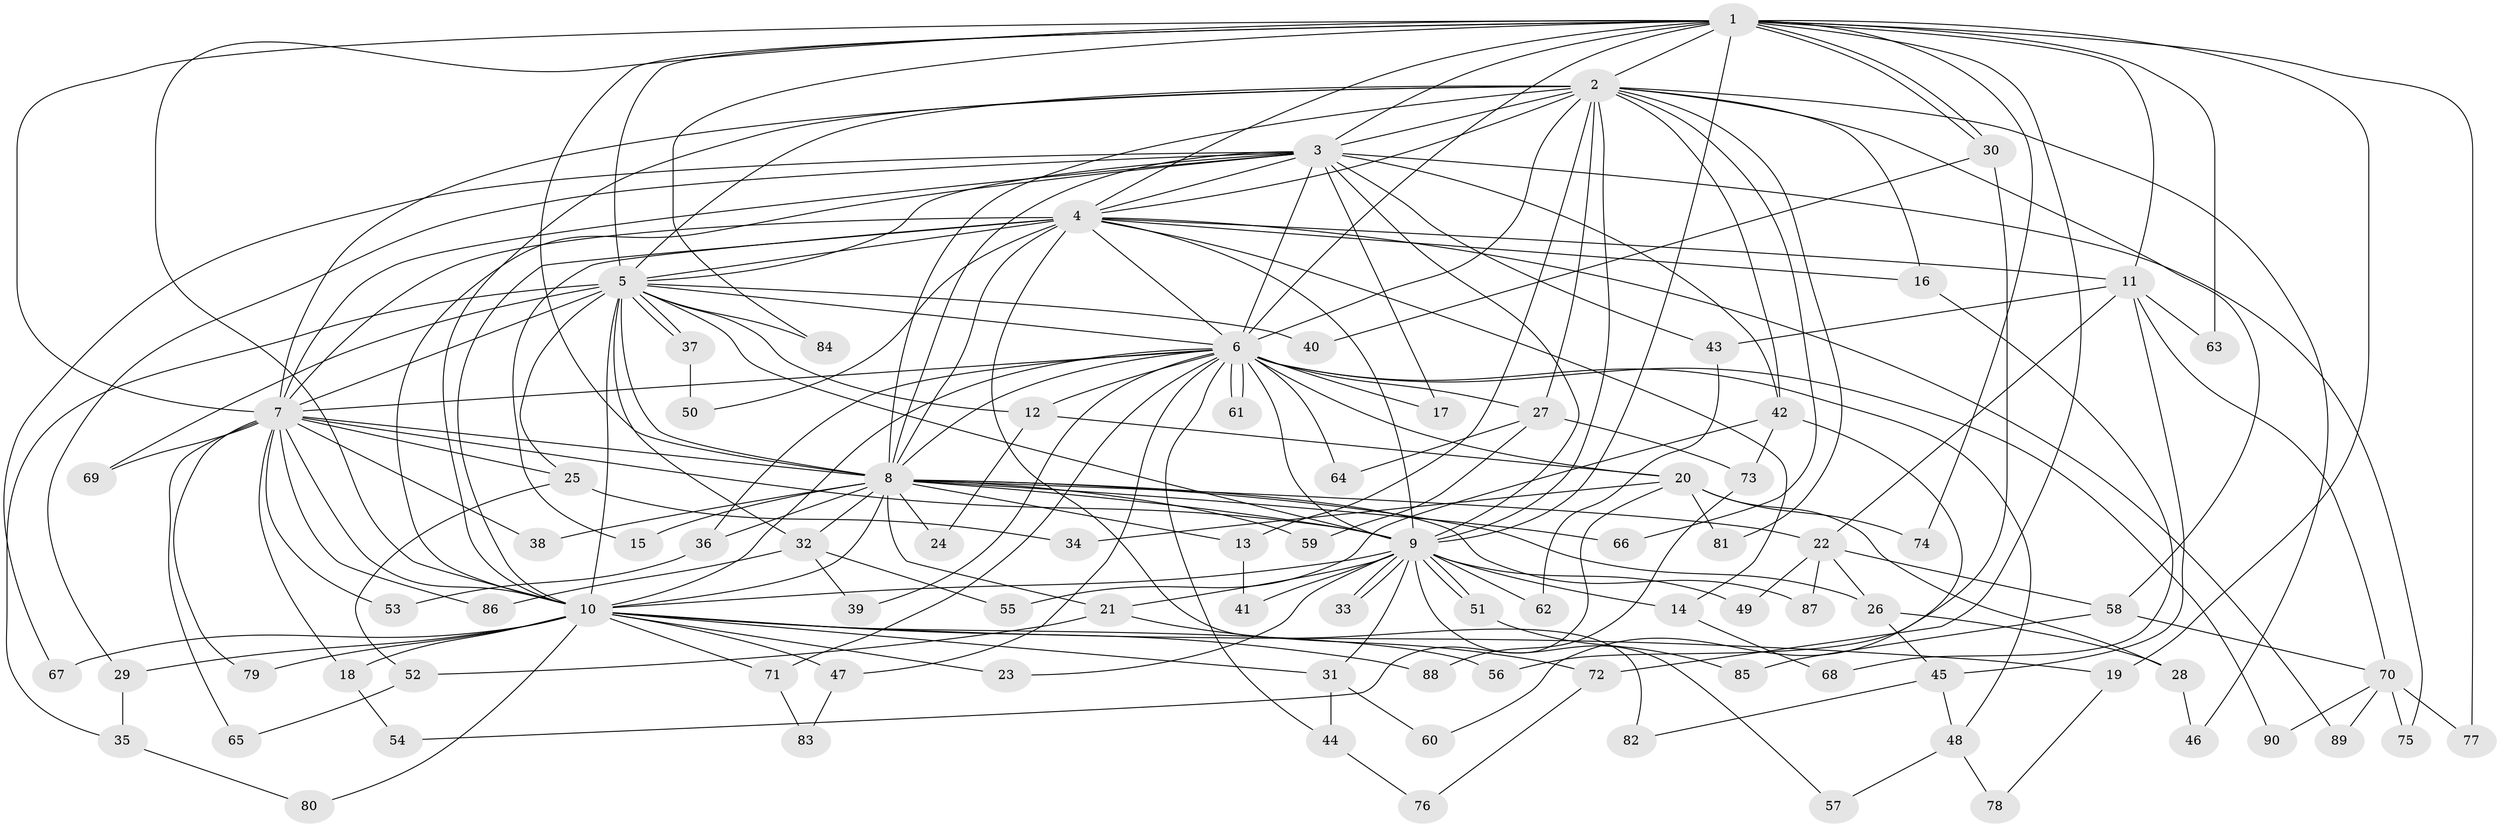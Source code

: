 // coarse degree distribution, {16: 0.03278688524590164, 15: 0.03278688524590164, 28: 0.01639344262295082, 13: 0.01639344262295082, 17: 0.01639344262295082, 18: 0.01639344262295082, 19: 0.01639344262295082, 6: 0.04918032786885246, 4: 0.13114754098360656, 3: 0.18032786885245902, 2: 0.39344262295081966, 7: 0.03278688524590164, 5: 0.04918032786885246, 1: 0.01639344262295082}
// Generated by graph-tools (version 1.1) at 2025/51/02/27/25 19:51:43]
// undirected, 90 vertices, 205 edges
graph export_dot {
graph [start="1"]
  node [color=gray90,style=filled];
  1;
  2;
  3;
  4;
  5;
  6;
  7;
  8;
  9;
  10;
  11;
  12;
  13;
  14;
  15;
  16;
  17;
  18;
  19;
  20;
  21;
  22;
  23;
  24;
  25;
  26;
  27;
  28;
  29;
  30;
  31;
  32;
  33;
  34;
  35;
  36;
  37;
  38;
  39;
  40;
  41;
  42;
  43;
  44;
  45;
  46;
  47;
  48;
  49;
  50;
  51;
  52;
  53;
  54;
  55;
  56;
  57;
  58;
  59;
  60;
  61;
  62;
  63;
  64;
  65;
  66;
  67;
  68;
  69;
  70;
  71;
  72;
  73;
  74;
  75;
  76;
  77;
  78;
  79;
  80;
  81;
  82;
  83;
  84;
  85;
  86;
  87;
  88;
  89;
  90;
  1 -- 2;
  1 -- 3;
  1 -- 4;
  1 -- 5;
  1 -- 6;
  1 -- 7;
  1 -- 8;
  1 -- 9;
  1 -- 10;
  1 -- 11;
  1 -- 19;
  1 -- 30;
  1 -- 30;
  1 -- 63;
  1 -- 72;
  1 -- 74;
  1 -- 77;
  1 -- 84;
  2 -- 3;
  2 -- 4;
  2 -- 5;
  2 -- 6;
  2 -- 7;
  2 -- 8;
  2 -- 9;
  2 -- 10;
  2 -- 13;
  2 -- 16;
  2 -- 27;
  2 -- 42;
  2 -- 46;
  2 -- 58;
  2 -- 66;
  2 -- 81;
  3 -- 4;
  3 -- 5;
  3 -- 6;
  3 -- 7;
  3 -- 8;
  3 -- 9;
  3 -- 10;
  3 -- 17;
  3 -- 29;
  3 -- 42;
  3 -- 43;
  3 -- 67;
  3 -- 75;
  4 -- 5;
  4 -- 6;
  4 -- 7;
  4 -- 8;
  4 -- 9;
  4 -- 10;
  4 -- 11;
  4 -- 14;
  4 -- 15;
  4 -- 16;
  4 -- 50;
  4 -- 82;
  4 -- 89;
  5 -- 6;
  5 -- 7;
  5 -- 8;
  5 -- 9;
  5 -- 10;
  5 -- 12;
  5 -- 25;
  5 -- 32;
  5 -- 35;
  5 -- 37;
  5 -- 37;
  5 -- 40;
  5 -- 69;
  5 -- 84;
  6 -- 7;
  6 -- 8;
  6 -- 9;
  6 -- 10;
  6 -- 12;
  6 -- 17;
  6 -- 20;
  6 -- 27;
  6 -- 36;
  6 -- 39;
  6 -- 44;
  6 -- 47;
  6 -- 48;
  6 -- 61;
  6 -- 61;
  6 -- 64;
  6 -- 71;
  6 -- 90;
  7 -- 8;
  7 -- 9;
  7 -- 10;
  7 -- 18;
  7 -- 25;
  7 -- 38;
  7 -- 53;
  7 -- 65;
  7 -- 69;
  7 -- 79;
  7 -- 86;
  8 -- 9;
  8 -- 10;
  8 -- 13;
  8 -- 15;
  8 -- 21;
  8 -- 22;
  8 -- 24;
  8 -- 26;
  8 -- 32;
  8 -- 36;
  8 -- 38;
  8 -- 59;
  8 -- 66;
  8 -- 87;
  9 -- 10;
  9 -- 14;
  9 -- 21;
  9 -- 23;
  9 -- 31;
  9 -- 33;
  9 -- 33;
  9 -- 41;
  9 -- 49;
  9 -- 51;
  9 -- 51;
  9 -- 57;
  9 -- 62;
  10 -- 18;
  10 -- 19;
  10 -- 23;
  10 -- 29;
  10 -- 31;
  10 -- 47;
  10 -- 56;
  10 -- 67;
  10 -- 71;
  10 -- 79;
  10 -- 80;
  10 -- 88;
  11 -- 22;
  11 -- 43;
  11 -- 45;
  11 -- 63;
  11 -- 70;
  12 -- 20;
  12 -- 24;
  13 -- 41;
  14 -- 68;
  16 -- 68;
  18 -- 54;
  19 -- 78;
  20 -- 28;
  20 -- 34;
  20 -- 54;
  20 -- 74;
  20 -- 81;
  21 -- 52;
  21 -- 72;
  22 -- 26;
  22 -- 49;
  22 -- 58;
  22 -- 87;
  25 -- 34;
  25 -- 52;
  26 -- 28;
  26 -- 45;
  27 -- 59;
  27 -- 64;
  27 -- 73;
  28 -- 46;
  29 -- 35;
  30 -- 40;
  30 -- 56;
  31 -- 44;
  31 -- 60;
  32 -- 39;
  32 -- 55;
  32 -- 86;
  35 -- 80;
  36 -- 53;
  37 -- 50;
  42 -- 55;
  42 -- 60;
  42 -- 73;
  43 -- 62;
  44 -- 76;
  45 -- 48;
  45 -- 82;
  47 -- 83;
  48 -- 57;
  48 -- 78;
  51 -- 85;
  52 -- 65;
  58 -- 70;
  58 -- 85;
  70 -- 75;
  70 -- 77;
  70 -- 89;
  70 -- 90;
  71 -- 83;
  72 -- 76;
  73 -- 88;
}
